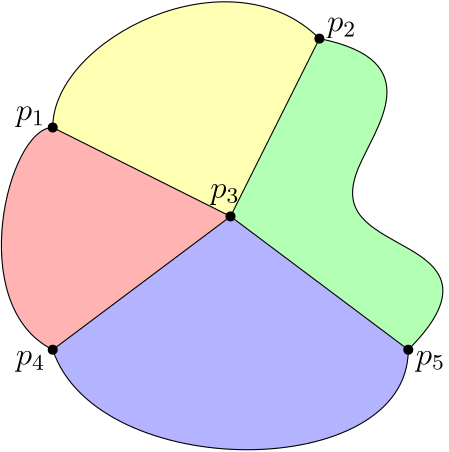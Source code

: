 <?xml version="1.0"?>
<!DOCTYPE ipe SYSTEM "ipe.dtd">
<ipe version="70206" creator="Ipe 7.2.7">
<info created="D:20200429192401" modified="D:20200429224354"/>
<preamble>\usepackage{marvosym}</preamble>
<ipestyle name="basic">
<symbol name="arrow/arc(spx)">
<path stroke="sym-stroke" fill="sym-stroke" pen="sym-pen">
0 0 m
-1 0.333 l
-1 -0.333 l
h
</path>
</symbol>
<symbol name="arrow/farc(spx)">
<path stroke="sym-stroke" fill="white" pen="sym-pen">
0 0 m
-1 0.333 l
-1 -0.333 l
h
</path>
</symbol>
<symbol name="arrow/ptarc(spx)">
<path stroke="sym-stroke" fill="sym-stroke" pen="sym-pen">
0 0 m
-1 0.333 l
-0.8 0 l
-1 -0.333 l
h
</path>
</symbol>
<symbol name="arrow/fptarc(spx)">
<path stroke="sym-stroke" fill="white" pen="sym-pen">
0 0 m
-1 0.333 l
-0.8 0 l
-1 -0.333 l
h
</path>
</symbol>
<symbol name="mark/circle(sx)" transformations="translations">
<path fill="sym-stroke">
0.6 0 0 0.6 0 0 e
0.4 0 0 0.4 0 0 e
</path>
</symbol>
<symbol name="mark/disk(sx)" transformations="translations">
<path fill="sym-stroke">
0.6 0 0 0.6 0 0 e
</path>
</symbol>
<symbol name="mark/fdisk(sfx)" transformations="translations">
<group>
<path fill="sym-fill">
0.5 0 0 0.5 0 0 e
</path>
<path fill="sym-stroke" fillrule="eofill">
0.6 0 0 0.6 0 0 e
0.4 0 0 0.4 0 0 e
</path>
</group>
</symbol>
<symbol name="mark/box(sx)" transformations="translations">
<path fill="sym-stroke" fillrule="eofill">
-0.6 -0.6 m
0.6 -0.6 l
0.6 0.6 l
-0.6 0.6 l
h
-0.4 -0.4 m
0.4 -0.4 l
0.4 0.4 l
-0.4 0.4 l
h
</path>
</symbol>
<symbol name="mark/square(sx)" transformations="translations">
<path fill="sym-stroke">
-0.6 -0.6 m
0.6 -0.6 l
0.6 0.6 l
-0.6 0.6 l
h
</path>
</symbol>
<symbol name="mark/fsquare(sfx)" transformations="translations">
<group>
<path fill="sym-fill">
-0.5 -0.5 m
0.5 -0.5 l
0.5 0.5 l
-0.5 0.5 l
h
</path>
<path fill="sym-stroke" fillrule="eofill">
-0.6 -0.6 m
0.6 -0.6 l
0.6 0.6 l
-0.6 0.6 l
h
-0.4 -0.4 m
0.4 -0.4 l
0.4 0.4 l
-0.4 0.4 l
h
</path>
</group>
</symbol>
<symbol name="mark/cross(sx)" transformations="translations">
<group>
<path fill="sym-stroke">
-0.43 -0.57 m
0.57 0.43 l
0.43 0.57 l
-0.57 -0.43 l
h
</path>
<path fill="sym-stroke">
-0.43 0.57 m
0.57 -0.43 l
0.43 -0.57 l
-0.57 0.43 l
h
</path>
</group>
</symbol>
<symbol name="arrow/fnormal(spx)">
<path stroke="sym-stroke" fill="white" pen="sym-pen">
0 0 m
-1 0.333 l
-1 -0.333 l
h
</path>
</symbol>
<symbol name="arrow/pointed(spx)">
<path stroke="sym-stroke" fill="sym-stroke" pen="sym-pen">
0 0 m
-1 0.333 l
-0.8 0 l
-1 -0.333 l
h
</path>
</symbol>
<symbol name="arrow/fpointed(spx)">
<path stroke="sym-stroke" fill="white" pen="sym-pen">
0 0 m
-1 0.333 l
-0.8 0 l
-1 -0.333 l
h
</path>
</symbol>
<symbol name="arrow/linear(spx)">
<path stroke="sym-stroke" pen="sym-pen">
-1 0.333 m
0 0 l
-1 -0.333 l
</path>
</symbol>
<symbol name="arrow/fdouble(spx)">
<path stroke="sym-stroke" fill="white" pen="sym-pen">
0 0 m
-1 0.333 l
-1 -0.333 l
h
-1 0 m
-2 0.333 l
-2 -0.333 l
h
</path>
</symbol>
<symbol name="arrow/double(spx)">
<path stroke="sym-stroke" fill="sym-stroke" pen="sym-pen">
0 0 m
-1 0.333 l
-1 -0.333 l
h
-1 0 m
-2 0.333 l
-2 -0.333 l
h
</path>
</symbol>
<pen name="heavier" value="0.8"/>
<pen name="fat" value="1.2"/>
<pen name="ultrafat" value="2"/>
<symbolsize name="large" value="5"/>
<symbolsize name="small" value="2"/>
<symbolsize name="tiny" value="1.1"/>
<arrowsize name="large" value="10"/>
<arrowsize name="small" value="5"/>
<arrowsize name="tiny" value="3"/>
<color name="red" value="1 0 0"/>
<color name="green" value="0 1 0"/>
<color name="blue" value="0 0 1"/>
<color name="yellow" value="1 1 0"/>
<color name="orange" value="1 0.647 0"/>
<color name="gold" value="1 0.843 0"/>
<color name="purple" value="0.627 0.125 0.941"/>
<color name="gray" value="0.745"/>
<color name="brown" value="0.647 0.165 0.165"/>
<color name="navy" value="0 0 0.502"/>
<color name="pink" value="1 0.753 0.796"/>
<color name="seagreen" value="0.18 0.545 0.341"/>
<color name="turquoise" value="0.251 0.878 0.816"/>
<color name="violet" value="0.933 0.51 0.933"/>
<color name="darkblue" value="0 0 0.545"/>
<color name="darkcyan" value="0 0.545 0.545"/>
<color name="darkgray" value="0.663"/>
<color name="darkgreen" value="0 0.392 0"/>
<color name="darkmagenta" value="0.545 0 0.545"/>
<color name="darkorange" value="1 0.549 0"/>
<color name="darkred" value="0.545 0 0"/>
<color name="lightblue" value="0.678 0.847 0.902"/>
<color name="lightcyan" value="0.878 1 1"/>
<color name="lightgray" value="0.827"/>
<color name="lightgreen" value="0.565 0.933 0.565"/>
<color name="lightyellow" value="1 1 0.878"/>
<dashstyle name="dashed" value="[4] 0"/>
<dashstyle name="dotted" value="[1 3] 0"/>
<dashstyle name="dash dotted" value="[4 2 1 2] 0"/>
<dashstyle name="dash dot dotted" value="[4 2 1 2 1 2] 0"/>
<textsize name="large" value="\large"/>
<textsize name="Large" value="\Large"/>
<textsize name="LARGE" value="\LARGE"/>
<textsize name="huge" value="\huge"/>
<textsize name="Huge" value="\Huge"/>
<textsize name="small" value="\small"/>
<textsize name="footnote" value="\footnotesize"/>
<textsize name="tiny" value="\tiny"/>
<textstyle name="center" begin="\begin{center}" end="\end{center}"/>
<textstyle name="itemize" begin="\begin{itemize}" end="\end{itemize}"/>
<textstyle name="item" begin="\begin{itemize}\item{}" end="\end{itemize}"/>
<gridsize name="4 pts" value="4"/>
<gridsize name="8 pts (~3 mm)" value="8"/>
<gridsize name="16 pts (~6 mm)" value="16"/>
<gridsize name="32 pts (~12 mm)" value="32"/>
<gridsize name="10 pts (~3.5 mm)" value="10"/>
<gridsize name="20 pts (~7 mm)" value="20"/>
<gridsize name="14 pts (~5 mm)" value="14"/>
<gridsize name="28 pts (~10 mm)" value="28"/>
<gridsize name="56 pts (~20 mm)" value="56"/>
<anglesize name="90 deg" value="90"/>
<anglesize name="60 deg" value="60"/>
<anglesize name="45 deg" value="45"/>
<anglesize name="30 deg" value="30"/>
<anglesize name="22.5 deg" value="22.5"/>
<opacity name="10%" value="0.1"/>
<opacity name="30%" value="0.3"/>
<opacity name="50%" value="0.5"/>
<opacity name="75%" value="0.75"/>
<tiling name="falling" angle="-60" step="4" width="1"/>
<tiling name="rising" angle="30" step="4" width="1"/>
</ipestyle>
<ipestyle name="wide">
<symbol name="arrow/arc(spx)">
<path stroke="sym-stroke" fill="sym-stroke" pen="sym-pen">
0 0 m
-1 0.333 l
-1 -0.333 l
h
</path>
</symbol>
<symbol name="arrow/farc(spx)">
<path stroke="sym-stroke" fill="white" pen="sym-pen">
0 0 m
-1 0.333 l
-1 -0.333 l
h
</path>
</symbol>
<symbol name="arrow/ptarc(spx)">
<path stroke="sym-stroke" fill="sym-stroke" pen="sym-pen">
0 0 m
-1 0.333 l
-0.8 0 l
-1 -0.333 l
h
</path>
</symbol>
<symbol name="arrow/fptarc(spx)">
<path stroke="sym-stroke" fill="white" pen="sym-pen">
0 0 m
-1 0.333 l
-0.8 0 l
-1 -0.333 l
h
</path>
</symbol>
<symbol name="mark/circle(sx)" transformations="translations">
<path fill="sym-stroke">
0.6 0 0 0.6 0 0 e
0.4 0 0 0.4 0 0 e
</path>
</symbol>
<symbol name="mark/disk(sx)" transformations="translations">
<path fill="sym-stroke">
0.6 0 0 0.6 0 0 e
</path>
</symbol>
<symbol name="mark/fdisk(sfx)" transformations="translations">
<group>
<path fill="sym-fill">
0.5 0 0 0.5 0 0 e
</path>
<path fill="sym-stroke" fillrule="eofill">
0.6 0 0 0.6 0 0 e
0.4 0 0 0.4 0 0 e
</path>
</group>
</symbol>
<symbol name="mark/box(sx)" transformations="translations">
<path fill="sym-stroke" fillrule="eofill">
-0.6 -0.6 m
0.6 -0.6 l
0.6 0.6 l
-0.6 0.6 l
h
-0.4 -0.4 m
0.4 -0.4 l
0.4 0.4 l
-0.4 0.4 l
h
</path>
</symbol>
<symbol name="mark/square(sx)" transformations="translations">
<path fill="sym-stroke">
-0.6 -0.6 m
0.6 -0.6 l
0.6 0.6 l
-0.6 0.6 l
h
</path>
</symbol>
<symbol name="mark/fsquare(sfx)" transformations="translations">
<group>
<path fill="sym-fill">
-0.5 -0.5 m
0.5 -0.5 l
0.5 0.5 l
-0.5 0.5 l
h
</path>
<path fill="sym-stroke" fillrule="eofill">
-0.6 -0.6 m
0.6 -0.6 l
0.6 0.6 l
-0.6 0.6 l
h
-0.4 -0.4 m
0.4 -0.4 l
0.4 0.4 l
-0.4 0.4 l
h
</path>
</group>
</symbol>
<symbol name="mark/cross(sx)" transformations="translations">
<group>
<path fill="sym-stroke">
-0.43 -0.57 m
0.57 0.43 l
0.43 0.57 l
-0.57 -0.43 l
h
</path>
<path fill="sym-stroke">
-0.43 0.57 m
0.57 -0.43 l
0.43 -0.57 l
-0.57 0.43 l
h
</path>
</group>
</symbol>
<symbol name="arrow/fnormal(spx)">
<path stroke="sym-stroke" fill="white" pen="sym-pen">
0 0 m
-1 0.333 l
-1 -0.333 l
h
</path>
</symbol>
<symbol name="arrow/pointed(spx)">
<path stroke="sym-stroke" fill="sym-stroke" pen="sym-pen">
0 0 m
-1 0.333 l
-0.8 0 l
-1 -0.333 l
h
</path>
</symbol>
<symbol name="arrow/fpointed(spx)">
<path stroke="sym-stroke" fill="white" pen="sym-pen">
0 0 m
-1 0.333 l
-0.8 0 l
-1 -0.333 l
h
</path>
</symbol>
<symbol name="arrow/linear(spx)">
<path stroke="sym-stroke" pen="sym-pen">
-1 0.333 m
0 0 l
-1 -0.333 l
</path>
</symbol>
<symbol name="arrow/fdouble(spx)">
<path stroke="sym-stroke" fill="white" pen="sym-pen">
0 0 m
-1 0.333 l
-1 -0.333 l
h
-1 0 m
-2 0.333 l
-2 -0.333 l
h
</path>
</symbol>
<symbol name="arrow/double(spx)">
<path stroke="sym-stroke" fill="sym-stroke" pen="sym-pen">
0 0 m
-1 0.333 l
-1 -0.333 l
h
-1 0 m
-2 0.333 l
-2 -0.333 l
h
</path>
</symbol>
<pen name="heavier" value="0.8"/>
<pen name="fat" value="1.2"/>
<pen name="ultrafat" value="2"/>
<symbolsize name="large" value="5"/>
<symbolsize name="small" value="2"/>
<symbolsize name="tiny" value="1.1"/>
<arrowsize name="large" value="10"/>
<arrowsize name="small" value="5"/>
<arrowsize name="tiny" value="3"/>
<color name="black" value="0"/>
<color name="white" value="1"/>
<color name="red" value="1 0 0"/>
<color name="green" value="0 1 0"/>
<color name="blue" value="0 0 1"/>
<color name="yellow" value="1 1 0"/>
<color name="orange" value="1 0.647 0"/>
<color name="gold" value="1 0.843 0"/>
<color name="purple" value="0.627 0.125 0.941"/>
<color name="gray" value="0.745"/>
<color name="brown" value="0.647 0.165 0.165"/>
<color name="navy" value="0 0 0.502"/>
<color name="pink" value="1 0.753 0.796"/>
<color name="seagreen" value="0.18 0.545 0.341"/>
<color name="turquoise" value="0.251 0.878 0.816"/>
<color name="violet" value="0.933 0.51 0.933"/>
<color name="darkblue" value="0 0 0.545"/>
<color name="darkcyan" value="0 0.545 0.545"/>
<color name="darkgray" value="0.663"/>
<color name="darkgreen" value="0 0.392 0"/>
<color name="darkmagenta" value="0.545 0 0.545"/>
<color name="darkorange" value="1 0.549 0"/>
<color name="darkred" value="0.545 0 0"/>
<color name="lightblue" value="0.678 0.847 0.902"/>
<color name="lightcyan" value="0.878 1 1"/>
<color name="lightgray" value="0.827"/>
<color name="lightgreen" value="0.565 0.933 0.565"/>
<color name="lightyellow" value="1 1 0.878"/>
<color name="flatred" value="1 0.7 0.7"/>
<color name="flatgreen" value="0.7 1 0.7"/>
<color name="flatblue" value="0.7 0.7 1"/>
<color name="flatyellow" value="1 1 0.7"/>
<color name="flatorange" value="1 0.85 0.7"/>
<color name="flatcyan" value="0.7 1 1"/>
<color name="flatdarkgray" value="0.7"/>
<color name="flatgray" value="0.8"/>
<color name="flatlightgray" value="0.9"/>
<dashstyle name="dashed" value="[4] 0"/>
<dashstyle name="dotted" value="[1 3] 0"/>
<dashstyle name="dash dotted" value="[4 2 1 2] 0"/>
<dashstyle name="dash dot dotted" value="[4 2 1 2 1 2] 0"/>
<textsize name="large" value="\large"/>
<textsize name="Large" value="\Large"/>
<textsize name="LARGE" value="\LARGE"/>
<textsize name="huge" value="\huge"/>
<textsize name="Huge" value="\Huge"/>
<textsize name="small" value="\small"/>
<textsize name="footnote" value="\footnotesize"/>
<textsize name="tiny" value="\tiny"/>
<textstyle name="center" begin="\begin{center}" end="\end{center}"/>
<textstyle name="itemize" begin="\begin{itemize}" end="\end{itemize}"/>
<textstyle name="item" begin="\begin{itemize}\item{}" end="\end{itemize}"/>
<gridsize name="4 pts" value="4"/>
<gridsize name="8 pts (~3 mm)" value="8"/>
<gridsize name="16 pts (~6 mm)" value="16"/>
<gridsize name="32 pts (~12 mm)" value="32"/>
<gridsize name="10 pts (~3.5 mm)" value="10"/>
<gridsize name="20 pts (~7 mm)" value="20"/>
<gridsize name="14 pts (~5 mm)" value="14"/>
<gridsize name="28 pts (~10 mm)" value="28"/>
<gridsize name="56 pts (~20 mm)" value="56"/>
<anglesize name="90 deg" value="90"/>
<anglesize name="60 deg" value="60"/>
<anglesize name="45 deg" value="45"/>
<anglesize name="30 deg" value="30"/>
<anglesize name="22.5 deg" value="22.5"/>
<opacity name="10%" value="0.1"/>
<opacity name="30%" value="0.3"/>
<opacity name="50%" value="0.5"/>
<opacity name="75%" value="0.75"/>
<layout paper="1024 512" origin="0 0" frame="1024 512"/>
<tiling name="falling" angle="-60" step="4" width="1"/>
<tiling name="rising" angle="30" step="4" width="1"/>
</ipestyle>
<page>
<layer name="first"/>
<layer name="second"/>
<layer name="third"/>
<layer name="outline"/>
<view layers="first outline" active="first"/>
<view layers="first second outline" active="first"/>
<view layers="third outline" active="third"/>
<path layer="third" fill="flatblue">
80 320 m
96 272
208 272
208 320 c
168 372 l
144 368 l
80 360 l
h
</path>
<path fill="flatgreen">
176 432 m
216 424
176 376
200 360
232 344
208 320 c
168 372 l
h
</path>
<path fill="flatyellow">
80 400 m
80 416
112 448
160 448
176 432 c
168 372 l
144 368 l
80 360 l
h
</path>
<path fill="flatred">
80 320 m
48 336
64 400
80 400 c
80 360 l
h
</path>
<path layer="first" fill="flatred">
80 320 m
48 336
64 400
80 400 c
144 368 l
h
</path>
<path fill="flatyellow">
80 400 m
80 416
112 448
160 448
176 432 c
144 368 l
h
</path>
<path fill="flatgreen">
176 432 m
216 424
176 376
200 360
232 344
208 320 c
144 368 l
h
</path>
<path fill="flatblue">
80 320 m
96 272
208 272
208 320 c
144 368 l
h
</path>
<path matrix="1 0 0 1 -48 -336" stroke="black">
192 704 m
224 768 l
</path>
<path matrix="1 0 0 1 -48 -336" stroke="black">
192 704 m
256 656 l
</path>
<path matrix="1 0 0 1 -48 -336" stroke="black">
128 736 m
192 704 l
</path>
<path matrix="1 0 0 1 -48 -336" stroke="black">
192 704 m
128 656 l
</path>
<path layer="outline" matrix="1 0 0 1 -48 -336" stroke="black">
128 736 m
128 752
160 784
208 784
224 768 c
</path>
<path matrix="1 0 0 1 -48 -336" stroke="black">
128 656 m
144 608
256 608
256 656 c
</path>
<path matrix="1 0 0 1 -48 -336" stroke="black">
128 656 m
96 672
112 736
128 736 c
</path>
<use layer="first" matrix="1 0 0 1 -48 -336" name="mark/disk(sx)" pos="128 736" size="normal" stroke="black"/>
<use matrix="1 0 0 1 -48 -336" name="mark/disk(sx)" pos="192 704" size="normal" stroke="black"/>
<use matrix="1 0 0 1 -48 -336" name="mark/disk(sx)" pos="224 768" size="normal" stroke="black"/>
<use matrix="1 0 0 1 -48 -336" name="mark/disk(sx)" pos="256 656" size="normal" stroke="black"/>
<use matrix="1 0 0 1 -48 -336" name="mark/disk(sx)" pos="128 656" size="normal" stroke="black"/>
<use layer="third" matrix="1 0 0 1 -48 -336" name="mark/disk(sx)" pos="128 696" size="normal" stroke="black"/>
<path layer="outline" matrix="1 0 0 1 -48 -336" stroke="black">
224 768 m
264 760
224 712
248 696
280 680
256 656 c
</path>
<use layer="second" name="mark/disk(sx)" pos="80 360" size="small" stroke="black"/>
<use name="mark/disk(sx)" pos="192 376" size="small" stroke="black"/>
<path stroke="black" dash="dotted">
176 432 m
208 320 l
</path>
<use layer="third" name="mark/disk(sx)" pos="80 360" size="normal" stroke="black"/>
<use name="mark/disk(sx)" pos="168 372" size="normal" stroke="black"/>
<path layer="second" fill="flatgreen">
80 360 m
144 368 l
</path>
<path stroke="black" dash="dotted">
80 360 m
144 368 l
</path>
<path stroke="black" dash="dotted">
144 368 m
192 376 l
</path>
<path layer="third" stroke="black">
80 400 m
80 360 l
</path>
<path stroke="black">
80 360 m
80 320 l
</path>
<path stroke="black">
168 372 m
176 432 l
</path>
<path stroke="black">
168 372 m
208 320 l
</path>
<path stroke="black">
144 368 m
168 372 l
</path>
<path stroke="black">
144 368 m
80 360 l
</path>
<use name="mark/disk(sx)" pos="144 368" size="normal" stroke="black"/>
<text layer="second" matrix="1 0 0 1 36 52" transformations="translations" pos="160 320" stroke="black" type="label" width="11.526" height="17.351" depth="0" valign="baseline" size="Huge">\Lightning</text>
<path layer="third" stroke="black" dash="dotted">
176 432 m
208 320 l
</path>
<path stroke="black" dash="dotted">
192 376 m
168 372 l
</path>
<use name="mark/disk(sx)" pos="80 320" size="normal" stroke="black"/>
<use name="mark/disk(sx)" pos="80 400" size="normal" stroke="black"/>
<use name="mark/disk(sx)" pos="176 432" size="normal" stroke="black"/>
<use name="mark/disk(sx)" pos="208 320" size="normal" stroke="black"/>
<use name="mark/disk(sx)" pos="192 376" size="small" stroke="black"/>
<path layer="second" stroke="black" dash="dotted">
80 400 m
80 320 l
</path>
<text layer="first" matrix="1 0 0 1 -216 -60" transformations="translations" pos="288 464" stroke="black" type="label" width="10.607" height="5.152" depth="2.32" halign="center" valign="center" size="large" style="math">p_1</text>
<text matrix="1 0 0 1 -104 4" transformations="translations" pos="288 432" stroke="black" type="label" width="10.607" height="5.152" depth="2.32" halign="center" valign="center" size="large" style="math">p_2</text>
<text matrix="1 0 0 1 -148 -8" transformations="translations" pos="290 384" stroke="black" type="label" width="10.607" height="5.152" depth="2.32" halign="center" valign="center" size="large" style="math">p_3</text>
<text matrix="1 0 0 1 -216 -36" transformations="translations" pos="288 352" stroke="black" type="label" width="10.607" height="5.152" depth="2.32" halign="center" valign="center" size="large" style="math">p_4</text>
<text matrix="1 0 0 1 -88 -4" transformations="translations" pos="304 320" stroke="black" type="label" width="10.607" height="5.152" depth="2.32" halign="center" valign="center" size="large" style="math">p_5</text>
<text layer="third" matrix="1 0 0 1 -216 -60" transformations="translations" pos="288 464" stroke="black" type="label" width="10.607" height="5.152" depth="2.32" halign="center" valign="center" size="large" style="math">p_1</text>
<text matrix="1 0 0 1 -104 4" transformations="translations" pos="288 432" stroke="black" type="label" width="10.607" height="5.152" depth="2.32" halign="center" valign="center" size="large" style="math">p_2</text>
<text matrix="1 0 0 1 -148 -8" transformations="translations" pos="290 384" stroke="black" type="label" width="10.607" height="5.152" depth="2.32" halign="center" valign="center" size="large" style="math">p_3</text>
<text matrix="1 0 0 1 -216 -36" transformations="translations" pos="288 352" stroke="black" type="label" width="10.607" height="5.152" depth="2.32" halign="center" valign="center" size="large" style="math">p_4</text>
<text matrix="1 0 0 1 -88 -4" transformations="translations" pos="304 320" stroke="black" type="label" width="10.607" height="5.152" depth="2.32" halign="center" valign="center" size="large" style="math">p_5</text>
<text matrix="1 0 0 1 -232 88" transformations="translations" pos="304 272" stroke="black" type="label" width="9.923" height="5.152" depth="2.32" halign="center" valign="center" size="large" style="math">q_1</text>
<text matrix="1 0 0 1 -204 -36" transformations="translations" pos="368 400" stroke="black" type="label" width="9.923" height="5.152" depth="2.32" halign="center" valign="center" size="large" style="math">q_2</text>
</page>
</ipe>
